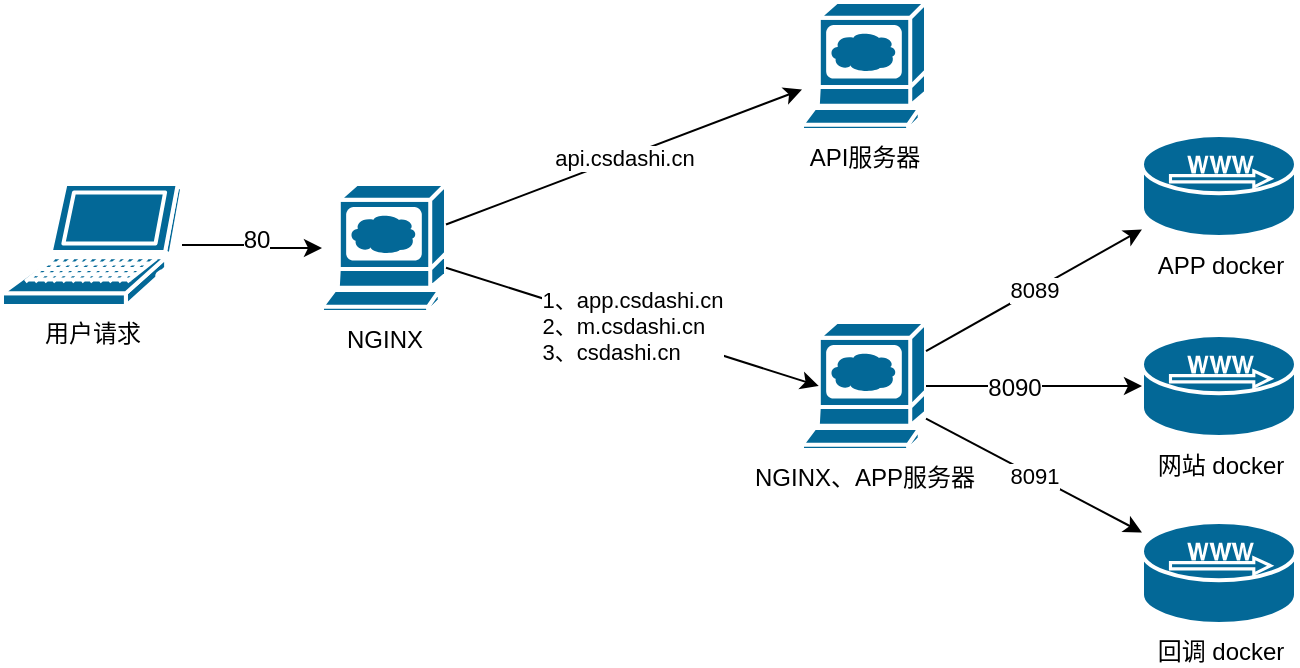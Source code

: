 <mxfile version="12.3.6" type="github" pages="1"><diagram id="K05C8tEEwZNEdQpc0IiX" name="Page-1"><mxGraphModel dx="946" dy="514" grid="1" gridSize="10" guides="1" tooltips="1" connect="1" arrows="1" fold="1" page="1" pageScale="1" pageWidth="827" pageHeight="1169" math="0" shadow="0"><root><mxCell id="0"/><mxCell id="1" parent="0"/><mxCell id="FofzUSw3QuhYvg1V8RSB-27" value="" style="group" vertex="1" connectable="0" parent="1"><mxGeometry x="70" y="100" width="647" height="311" as="geometry"/></mxCell><mxCell id="FofzUSw3QuhYvg1V8RSB-4" value="NGINX" style="shape=mxgraph.cisco.computers_and_peripherals.web_browser;html=1;pointerEvents=1;dashed=0;fillColor=#036897;strokeColor=#ffffff;strokeWidth=2;verticalLabelPosition=bottom;verticalAlign=top;align=center;outlineConnect=0;" vertex="1" parent="FofzUSw3QuhYvg1V8RSB-27"><mxGeometry x="160" y="91" width="62" height="64" as="geometry"/></mxCell><mxCell id="FofzUSw3QuhYvg1V8RSB-7" value="" style="edgeStyle=orthogonalEdgeStyle;rounded=0;orthogonalLoop=1;jettySize=auto;html=1;" edge="1" parent="FofzUSw3QuhYvg1V8RSB-27" source="FofzUSw3QuhYvg1V8RSB-5" target="FofzUSw3QuhYvg1V8RSB-4"><mxGeometry relative="1" as="geometry"><mxPoint x="177" y="123" as="targetPoint"/></mxGeometry></mxCell><mxCell id="FofzUSw3QuhYvg1V8RSB-10" value="80" style="text;html=1;align=center;verticalAlign=middle;resizable=0;points=[];;labelBackgroundColor=#ffffff;" vertex="1" connectable="0" parent="FofzUSw3QuhYvg1V8RSB-7"><mxGeometry x="0.073" y="4" relative="1" as="geometry"><mxPoint as="offset"/></mxGeometry></mxCell><mxCell id="FofzUSw3QuhYvg1V8RSB-5" value="用户请求" style="shape=mxgraph.cisco.computers_and_peripherals.laptop;html=1;pointerEvents=1;dashed=0;fillColor=#036897;strokeColor=#ffffff;strokeWidth=2;verticalLabelPosition=bottom;verticalAlign=top;align=center;outlineConnect=0;" vertex="1" parent="FofzUSw3QuhYvg1V8RSB-27"><mxGeometry y="91" width="90" height="61" as="geometry"/></mxCell><mxCell id="FofzUSw3QuhYvg1V8RSB-8" value="API服务器" style="shape=mxgraph.cisco.computers_and_peripherals.web_browser;html=1;pointerEvents=1;dashed=0;fillColor=#036897;strokeColor=#ffffff;strokeWidth=2;verticalLabelPosition=bottom;verticalAlign=top;align=center;outlineConnect=0;" vertex="1" parent="FofzUSw3QuhYvg1V8RSB-27"><mxGeometry x="400" width="62" height="64" as="geometry"/></mxCell><mxCell id="FofzUSw3QuhYvg1V8RSB-12" value="api.csdashi.cn" style="rounded=0;orthogonalLoop=1;jettySize=auto;html=1;" edge="1" parent="FofzUSw3QuhYvg1V8RSB-27" source="FofzUSw3QuhYvg1V8RSB-4" target="FofzUSw3QuhYvg1V8RSB-8"><mxGeometry relative="1" as="geometry"><mxPoint x="302" y="123" as="targetPoint"/></mxGeometry></mxCell><mxCell id="FofzUSw3QuhYvg1V8RSB-9" value="NGINX、APP服务器" style="shape=mxgraph.cisco.computers_and_peripherals.web_browser;html=1;pointerEvents=1;dashed=0;fillColor=#036897;strokeColor=#ffffff;strokeWidth=2;verticalLabelPosition=bottom;verticalAlign=top;align=center;outlineConnect=0;" vertex="1" parent="FofzUSw3QuhYvg1V8RSB-27"><mxGeometry x="400" y="160" width="62" height="64" as="geometry"/></mxCell><mxCell id="FofzUSw3QuhYvg1V8RSB-14" value="1、app.csdashi.cn&lt;br&gt;&lt;div style=&quot;text-align: left&quot;&gt;2、m.csdashi.cn&lt;/div&gt;&lt;div style=&quot;text-align: left&quot;&gt;3、csdashi.cn&lt;/div&gt;" style="edgeStyle=none;rounded=0;orthogonalLoop=1;jettySize=auto;html=1;entryX=0.135;entryY=0.5;entryDx=0;entryDy=0;entryPerimeter=0;" edge="1" parent="FofzUSw3QuhYvg1V8RSB-27" source="FofzUSw3QuhYvg1V8RSB-4" target="FofzUSw3QuhYvg1V8RSB-9"><mxGeometry relative="1" as="geometry"><mxPoint x="302" y="123" as="targetPoint"/></mxGeometry></mxCell><mxCell id="FofzUSw3QuhYvg1V8RSB-15" value="APP docker" style="shape=mxgraph.cisco.servers.microwebserver;html=1;pointerEvents=1;dashed=0;fillColor=#036897;strokeColor=#ffffff;strokeWidth=2;verticalLabelPosition=bottom;verticalAlign=top;align=center;outlineConnect=0;" vertex="1" parent="FofzUSw3QuhYvg1V8RSB-27"><mxGeometry x="570" y="66.5" width="77" height="51" as="geometry"/></mxCell><mxCell id="FofzUSw3QuhYvg1V8RSB-17" value="8089" style="edgeStyle=none;rounded=0;orthogonalLoop=1;jettySize=auto;html=1;" edge="1" parent="FofzUSw3QuhYvg1V8RSB-27" source="FofzUSw3QuhYvg1V8RSB-9" target="FofzUSw3QuhYvg1V8RSB-15"><mxGeometry relative="1" as="geometry"><mxPoint x="542" y="192" as="targetPoint"/></mxGeometry></mxCell><mxCell id="FofzUSw3QuhYvg1V8RSB-18" value="网站 docker" style="shape=mxgraph.cisco.servers.microwebserver;html=1;pointerEvents=1;dashed=0;fillColor=#036897;strokeColor=#ffffff;strokeWidth=2;verticalLabelPosition=bottom;verticalAlign=top;align=center;outlineConnect=0;" vertex="1" parent="FofzUSw3QuhYvg1V8RSB-27"><mxGeometry x="570" y="166.5" width="77" height="51" as="geometry"/></mxCell><mxCell id="FofzUSw3QuhYvg1V8RSB-20" value="" style="edgeStyle=none;rounded=0;orthogonalLoop=1;jettySize=auto;html=1;" edge="1" parent="FofzUSw3QuhYvg1V8RSB-27" source="FofzUSw3QuhYvg1V8RSB-9" target="FofzUSw3QuhYvg1V8RSB-18"><mxGeometry relative="1" as="geometry"><mxPoint x="542" y="192" as="targetPoint"/></mxGeometry></mxCell><mxCell id="FofzUSw3QuhYvg1V8RSB-21" value="8090" style="text;html=1;align=center;verticalAlign=middle;resizable=0;points=[];;labelBackgroundColor=#ffffff;" vertex="1" connectable="0" parent="FofzUSw3QuhYvg1V8RSB-20"><mxGeometry x="-0.183" y="-1" relative="1" as="geometry"><mxPoint as="offset"/></mxGeometry></mxCell><mxCell id="FofzUSw3QuhYvg1V8RSB-22" value="回调 docker" style="shape=mxgraph.cisco.servers.microwebserver;html=1;pointerEvents=1;dashed=0;fillColor=#036897;strokeColor=#ffffff;strokeWidth=2;verticalLabelPosition=bottom;verticalAlign=top;align=center;outlineConnect=0;" vertex="1" parent="FofzUSw3QuhYvg1V8RSB-27"><mxGeometry x="570" y="260" width="77" height="51" as="geometry"/></mxCell><mxCell id="FofzUSw3QuhYvg1V8RSB-24" value="8091" style="edgeStyle=none;rounded=0;orthogonalLoop=1;jettySize=auto;html=1;" edge="1" parent="FofzUSw3QuhYvg1V8RSB-27" source="FofzUSw3QuhYvg1V8RSB-9" target="FofzUSw3QuhYvg1V8RSB-22"><mxGeometry relative="1" as="geometry"><mxPoint x="431" y="304" as="targetPoint"/></mxGeometry></mxCell></root></mxGraphModel></diagram></mxfile>